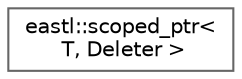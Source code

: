 digraph "类继承关系图"
{
 // LATEX_PDF_SIZE
  bgcolor="transparent";
  edge [fontname=Helvetica,fontsize=10,labelfontname=Helvetica,labelfontsize=10];
  node [fontname=Helvetica,fontsize=10,shape=box,height=0.2,width=0.4];
  rankdir="LR";
  Node0 [id="Node000000",label="eastl::scoped_ptr\<\l T, Deleter \>",height=0.2,width=0.4,color="grey40", fillcolor="white", style="filled",URL="$classeastl_1_1scoped__ptr.html",tooltip=" "];
}

